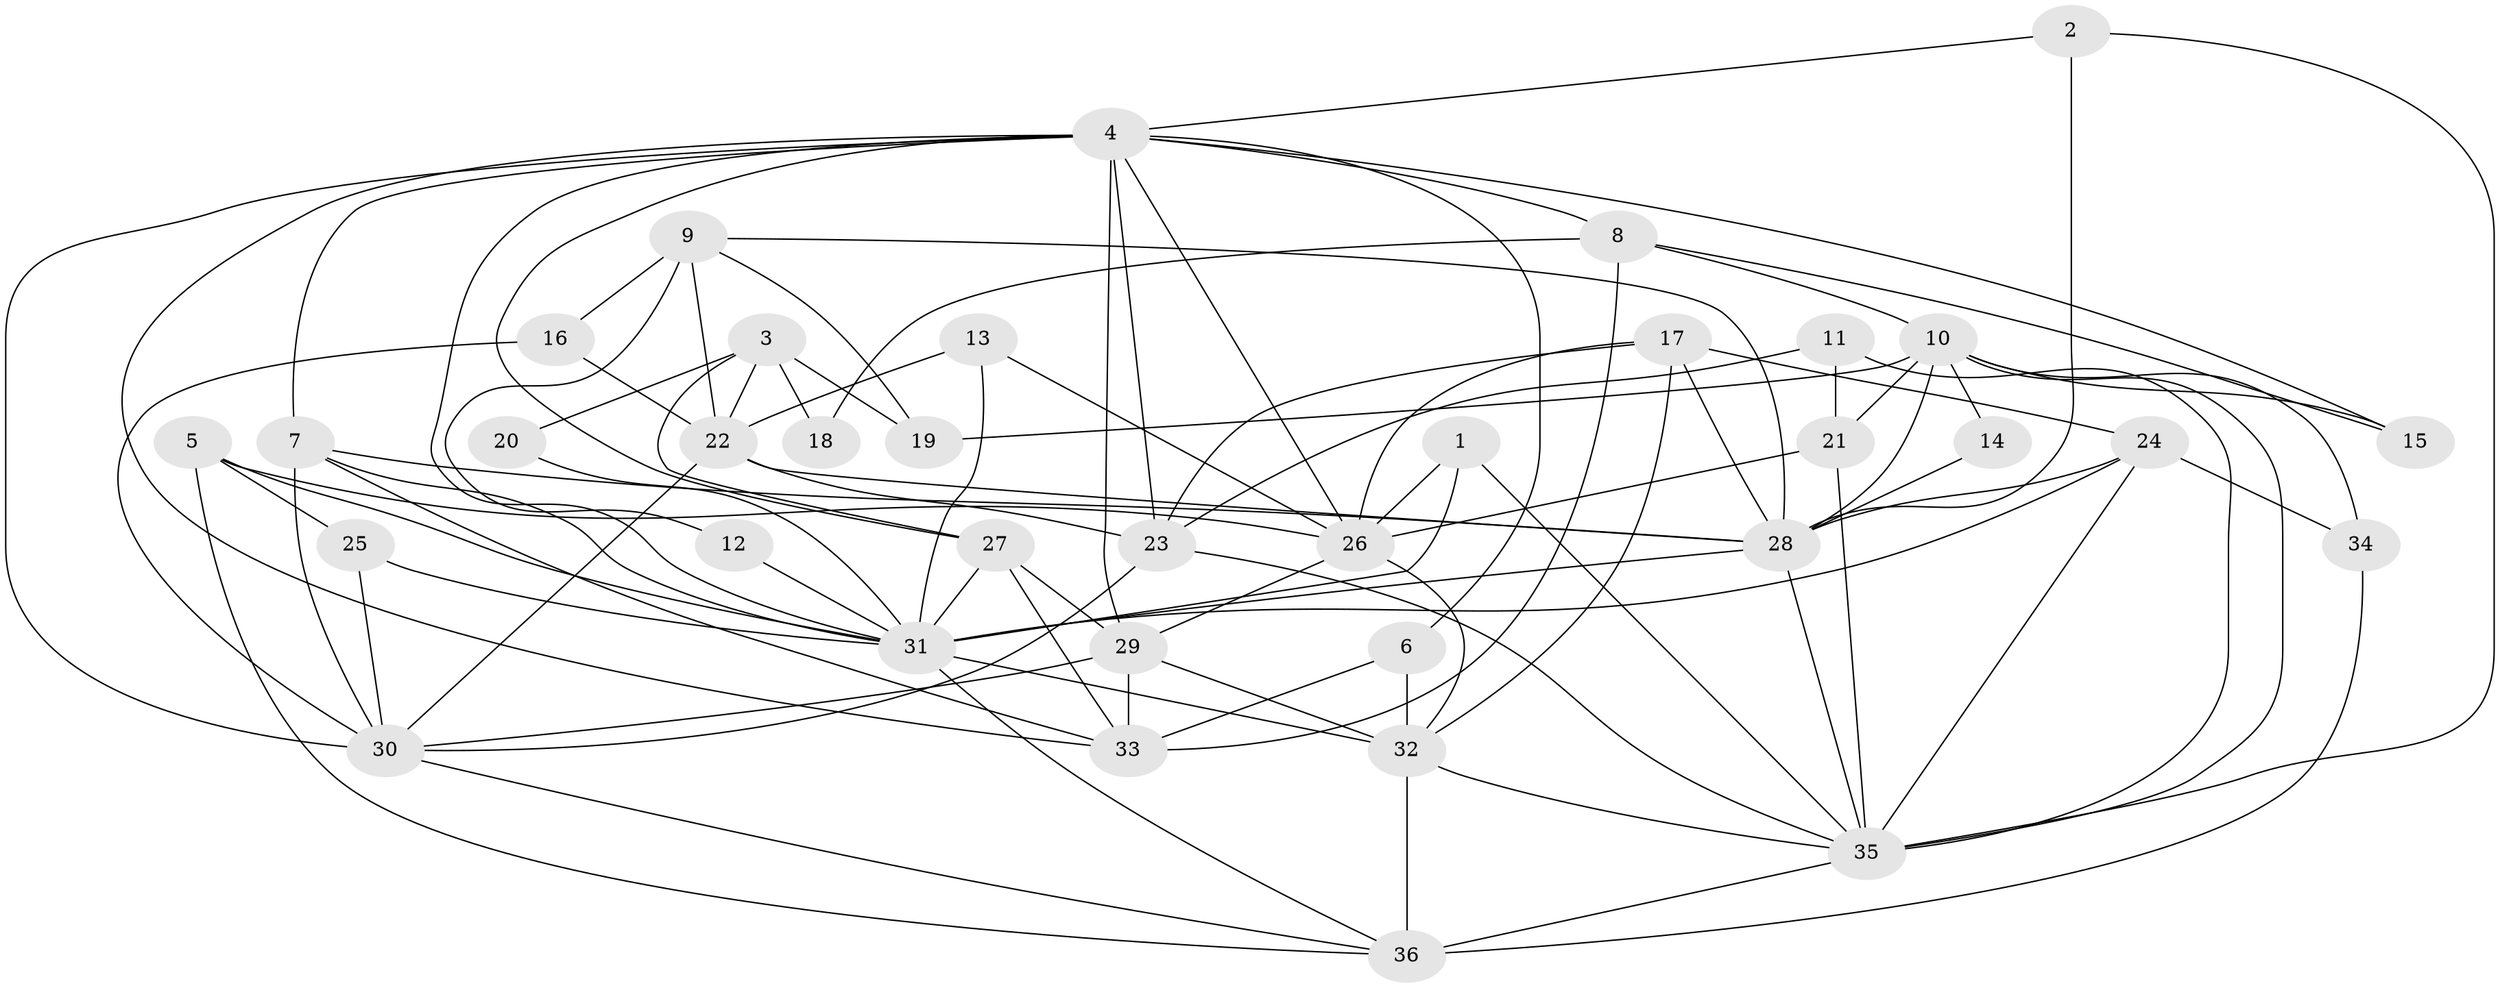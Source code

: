 // original degree distribution, {4: 0.2638888888888889, 5: 0.18055555555555555, 6: 0.1111111111111111, 3: 0.2638888888888889, 2: 0.1388888888888889, 8: 0.013888888888888888, 7: 0.027777777777777776}
// Generated by graph-tools (version 1.1) at 2025/26/03/09/25 03:26:20]
// undirected, 36 vertices, 94 edges
graph export_dot {
graph [start="1"]
  node [color=gray90,style=filled];
  1;
  2;
  3;
  4;
  5;
  6;
  7;
  8;
  9;
  10;
  11;
  12;
  13;
  14;
  15;
  16;
  17;
  18;
  19;
  20;
  21;
  22;
  23;
  24;
  25;
  26;
  27;
  28;
  29;
  30;
  31;
  32;
  33;
  34;
  35;
  36;
  1 -- 26 [weight=1.0];
  1 -- 31 [weight=2.0];
  1 -- 35 [weight=1.0];
  2 -- 4 [weight=1.0];
  2 -- 28 [weight=1.0];
  2 -- 35 [weight=1.0];
  3 -- 18 [weight=1.0];
  3 -- 19 [weight=1.0];
  3 -- 20 [weight=2.0];
  3 -- 22 [weight=1.0];
  3 -- 27 [weight=1.0];
  4 -- 6 [weight=1.0];
  4 -- 7 [weight=1.0];
  4 -- 8 [weight=2.0];
  4 -- 15 [weight=1.0];
  4 -- 23 [weight=1.0];
  4 -- 26 [weight=1.0];
  4 -- 27 [weight=1.0];
  4 -- 29 [weight=1.0];
  4 -- 30 [weight=1.0];
  4 -- 31 [weight=1.0];
  4 -- 33 [weight=1.0];
  5 -- 25 [weight=2.0];
  5 -- 26 [weight=1.0];
  5 -- 31 [weight=1.0];
  5 -- 36 [weight=1.0];
  6 -- 32 [weight=1.0];
  6 -- 33 [weight=1.0];
  7 -- 28 [weight=2.0];
  7 -- 30 [weight=1.0];
  7 -- 31 [weight=1.0];
  7 -- 33 [weight=1.0];
  8 -- 10 [weight=2.0];
  8 -- 15 [weight=1.0];
  8 -- 18 [weight=1.0];
  8 -- 33 [weight=2.0];
  9 -- 12 [weight=1.0];
  9 -- 16 [weight=1.0];
  9 -- 19 [weight=1.0];
  9 -- 22 [weight=1.0];
  9 -- 28 [weight=1.0];
  10 -- 14 [weight=1.0];
  10 -- 15 [weight=2.0];
  10 -- 19 [weight=1.0];
  10 -- 21 [weight=1.0];
  10 -- 28 [weight=1.0];
  10 -- 34 [weight=1.0];
  10 -- 35 [weight=1.0];
  11 -- 21 [weight=1.0];
  11 -- 23 [weight=1.0];
  11 -- 35 [weight=1.0];
  12 -- 31 [weight=1.0];
  13 -- 22 [weight=1.0];
  13 -- 26 [weight=1.0];
  13 -- 31 [weight=1.0];
  14 -- 28 [weight=1.0];
  16 -- 22 [weight=2.0];
  16 -- 30 [weight=1.0];
  17 -- 23 [weight=1.0];
  17 -- 24 [weight=1.0];
  17 -- 26 [weight=1.0];
  17 -- 28 [weight=1.0];
  17 -- 32 [weight=1.0];
  20 -- 31 [weight=1.0];
  21 -- 26 [weight=1.0];
  21 -- 35 [weight=2.0];
  22 -- 23 [weight=1.0];
  22 -- 28 [weight=1.0];
  22 -- 30 [weight=1.0];
  23 -- 30 [weight=1.0];
  23 -- 35 [weight=1.0];
  24 -- 28 [weight=1.0];
  24 -- 31 [weight=1.0];
  24 -- 34 [weight=1.0];
  24 -- 35 [weight=1.0];
  25 -- 30 [weight=2.0];
  25 -- 31 [weight=1.0];
  26 -- 29 [weight=1.0];
  26 -- 32 [weight=1.0];
  27 -- 29 [weight=1.0];
  27 -- 31 [weight=1.0];
  27 -- 33 [weight=1.0];
  28 -- 31 [weight=1.0];
  28 -- 35 [weight=1.0];
  29 -- 30 [weight=1.0];
  29 -- 32 [weight=1.0];
  29 -- 33 [weight=1.0];
  30 -- 36 [weight=1.0];
  31 -- 32 [weight=1.0];
  31 -- 36 [weight=1.0];
  32 -- 35 [weight=1.0];
  32 -- 36 [weight=1.0];
  34 -- 36 [weight=1.0];
  35 -- 36 [weight=2.0];
}
